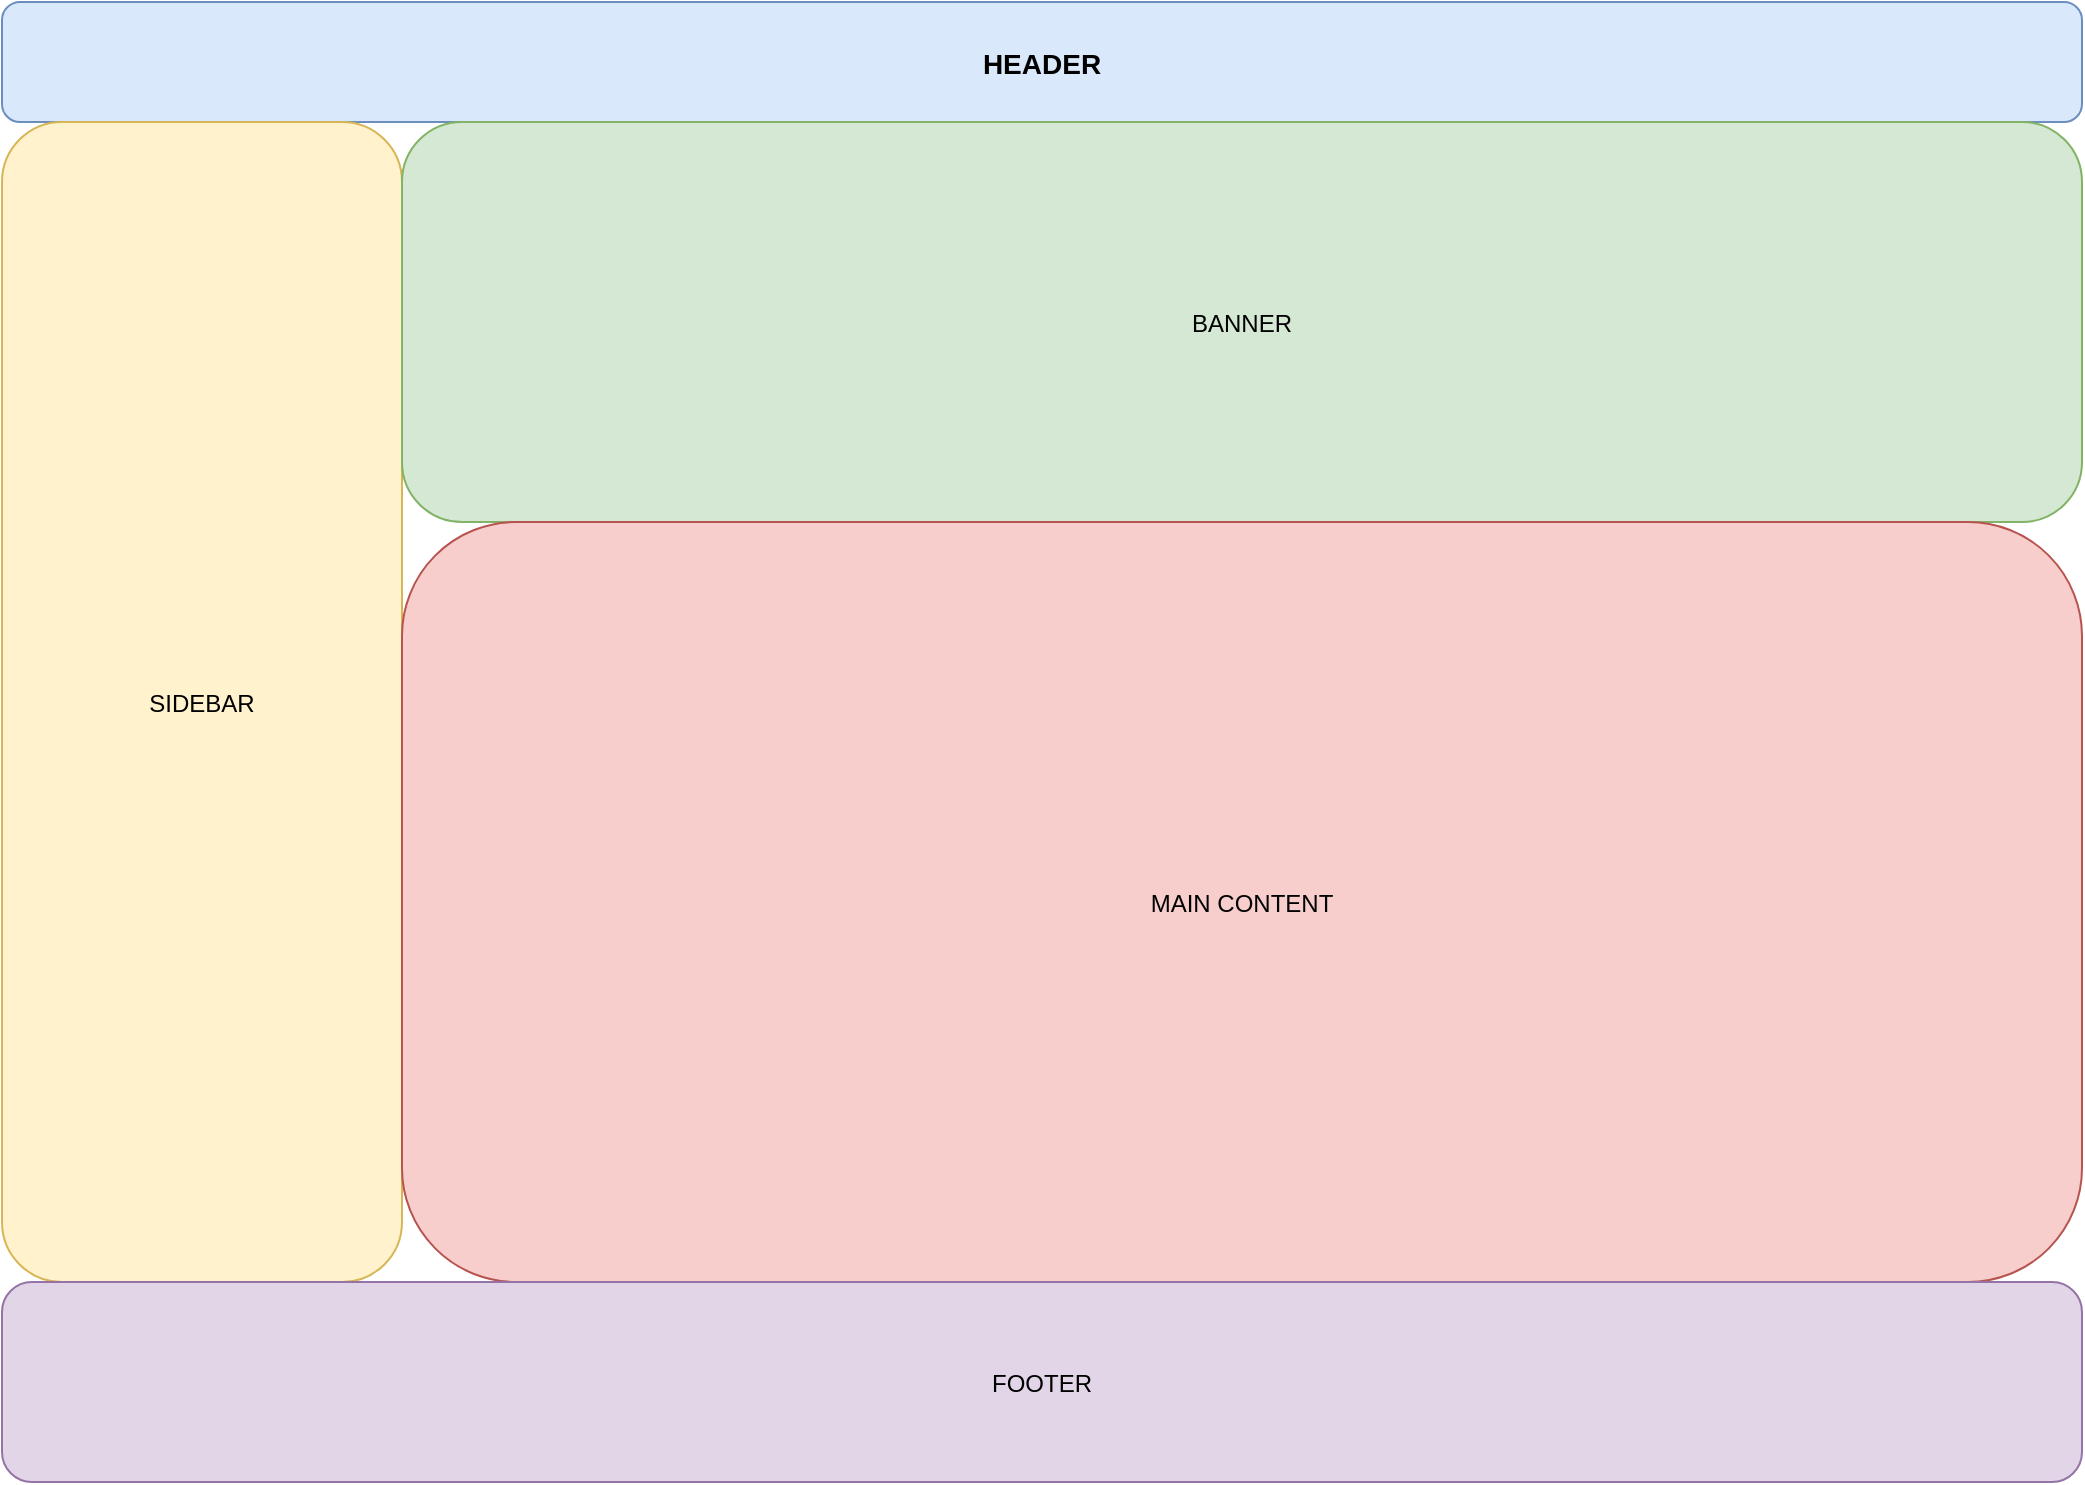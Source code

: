 <mxfile>
  <diagram name="Layout">
    <mxGraphModel dx="1110" dy="740" grid="1" gridSize="10" guides="1" tooltips="1" connect="1" arrows="1" fold="1" page="1" pageScale="1" pageWidth="827" pageHeight="1169" math="0" shadow="0">
      <root>
        <mxCell id="0"/>
        <mxCell id="1" parent="0"/>
        <!-- Header -->
        <mxCell id="2" value="HEADER" style="rounded=1;fillColor=#dae8fc;strokeColor=#6c8ebf;fontSize=14;fontStyle=1;" vertex="1" parent="1">
          <mxGeometry x="0" y="0" width="1040" height="60" as="geometry"/>
        </mxCell>
        <!-- Sidebar -->
        <mxCell id="3" value="SIDEBAR" style="rounded=1;fillColor=#fff2cc;strokeColor=#d6b656;fontSize=12;" vertex="1" parent="1">
          <mxGeometry x="0" y="60" width="200" height="580" as="geometry"/>
        </mxCell>
        <!-- Banner -->
        <mxCell id="4" value="BANNER" style="rounded=1;fillColor=#d5e8d4;strokeColor=#82b366;fontSize=12;" vertex="1" parent="1">
          <mxGeometry x="200" y="60" width="840" height="200" as="geometry"/>
        </mxCell>
        <!-- Main Content -->
        <mxCell id="5" value="MAIN CONTENT" style="rounded=1;fillColor=#f8cecc;strokeColor=#b85450;fontSize=12;" vertex="1" parent="1">
          <mxGeometry x="200" y="260" width="840" height="380" as="geometry"/>
        </mxCell>
        <!-- Footer -->
        <mxCell id="6" value="FOOTER" style="rounded=1;fillColor=#e1d5e7;strokeColor=#9673a6;fontSize=12;" vertex="1" parent="1">
          <mxGeometry x="0" y="640" width="1040" height="100" as="geometry"/>
        </mxCell>
      </root>
    </mxGraphModel>
  </diagram>
</mxfile>
